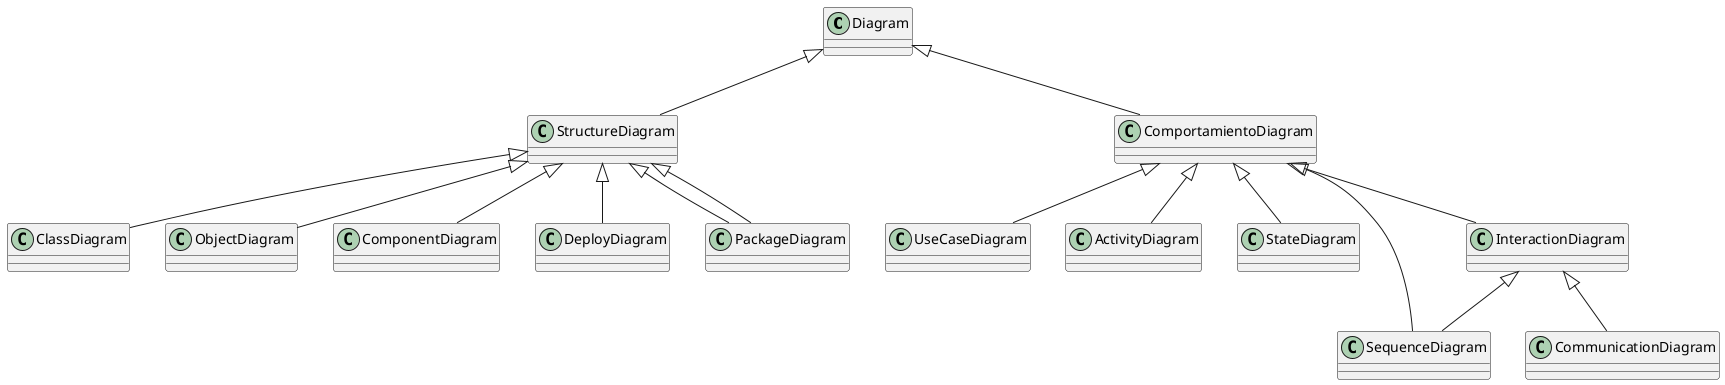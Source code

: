 @startuml

Class Diagram
Class ClassDiagram
Class ObjectDiagram
Class ComponentDiagram
Class DeployDiagram
Class PackageDiagram
Class StructureDiagram
Class UseCaseDiagram
Class ComportamientoDiagram
Class ActivityDiagram
Class StateDiagram
Class InteractionDiagram
Class SequenceDiagram
Class CommunicationDiagram

Diagram <|-- StructureDiagram
Diagram <|-- ComportamientoDiagram
StructureDiagram <|-- ClassDiagram
StructureDiagram <|-- ObjectDiagram
StructureDiagram <|-- ComponentDiagram
StructureDiagram <|-- DeployDiagram
StructureDiagram <|-- PackageDiagram
StructureDiagram <|-- PackageDiagram
ComportamientoDiagram <|-- UseCaseDiagram
ComportamientoDiagram <|-- ActivityDiagram
ComportamientoDiagram <|-- StateDiagram
ComportamientoDiagram <|-- SequenceDiagram
ComportamientoDiagram <|-- InteractionDiagram
InteractionDiagram <|-- CommunicationDiagram
InteractionDiagram <|-- SequenceDiagram



@enduml